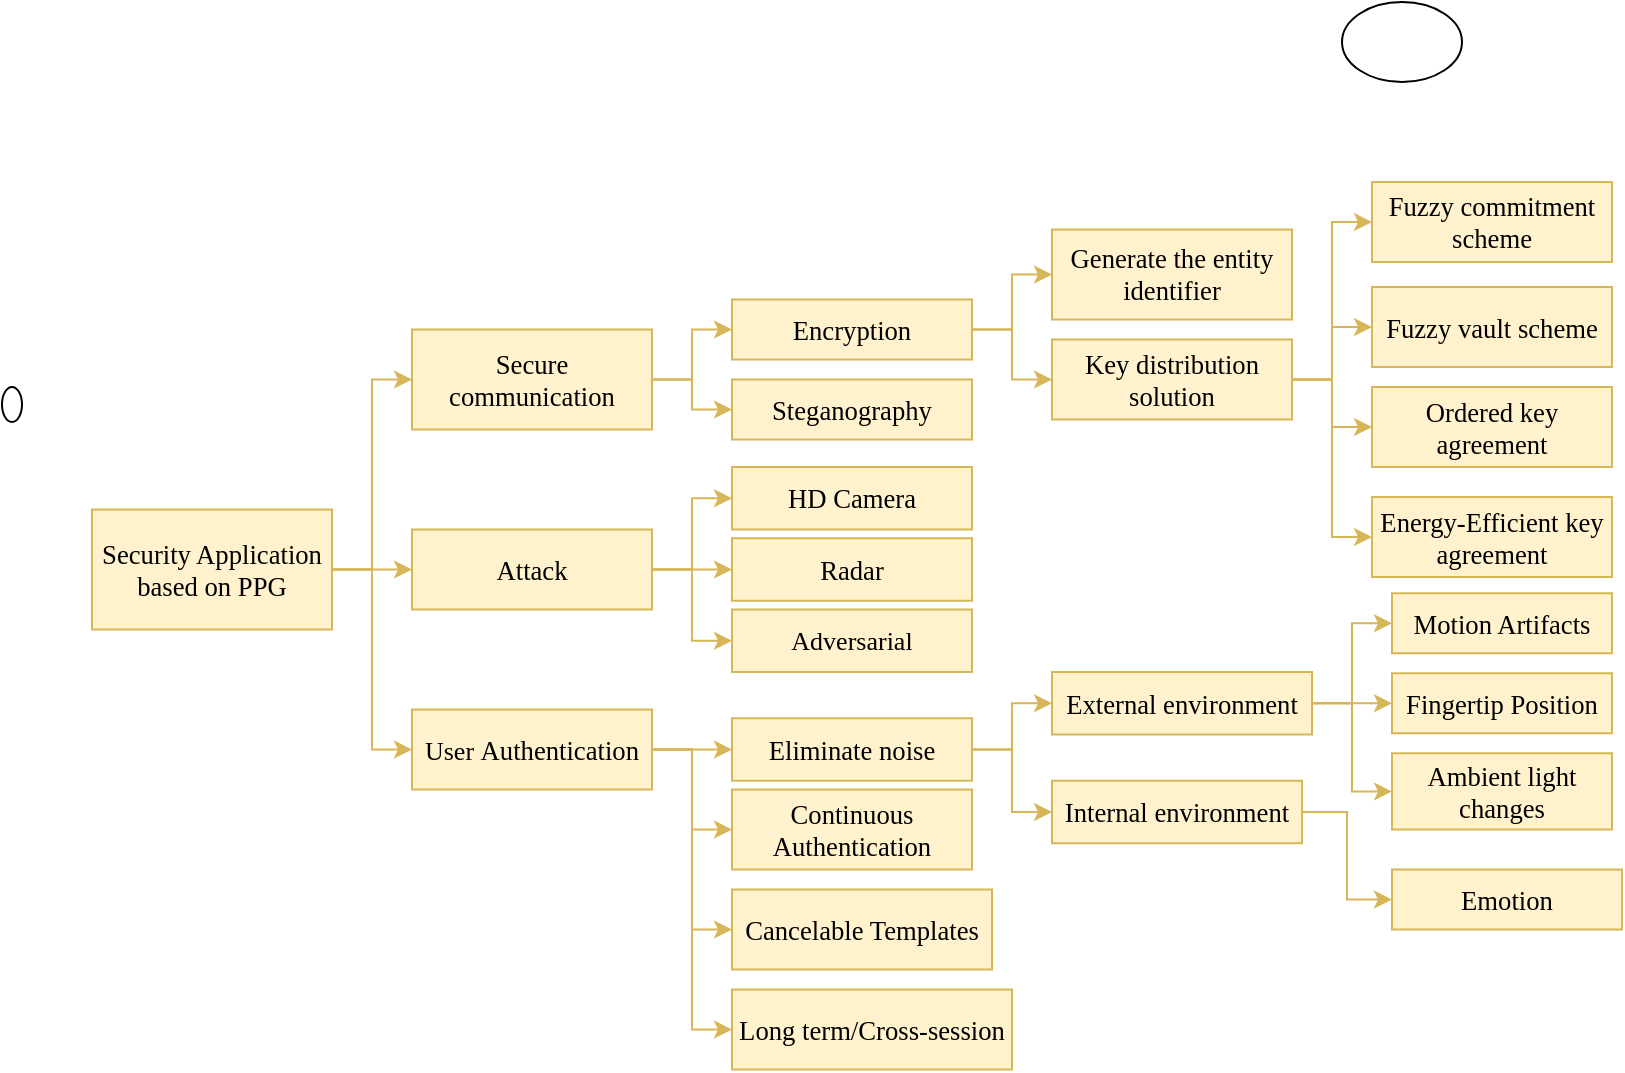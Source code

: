 <mxfile version="14.6.13" type="github">
  <diagram id="R2lEEEUBdFMjLlhIrx00" name="Page-1">
    <mxGraphModel dx="874" dy="558" grid="1" gridSize="10" guides="1" tooltips="1" connect="1" arrows="1" fold="1" page="1" pageScale="1" pageWidth="850" pageHeight="1100" math="0" shadow="0" extFonts="Permanent Marker^https://fonts.googleapis.com/css?family=Permanent+Marker">
      <root>
        <mxCell id="0" />
        <mxCell id="1" parent="0" />
        <mxCell id="hjBMN0ESbZGBYcGNyfqj-2" style="edgeStyle=orthogonalEdgeStyle;rounded=0;orthogonalLoop=1;jettySize=auto;html=1;entryX=0;entryY=0.5;entryDx=0;entryDy=0;fillColor=#fff2cc;strokeColor=#d6b656;" parent="1" source="7kK_4Ma0JGCiKMvr0xMD-1" target="hjBMN0ESbZGBYcGNyfqj-1" edge="1">
          <mxGeometry relative="1" as="geometry" />
        </mxCell>
        <mxCell id="hjBMN0ESbZGBYcGNyfqj-5" style="edgeStyle=orthogonalEdgeStyle;rounded=0;orthogonalLoop=1;jettySize=auto;html=1;entryX=0;entryY=0.5;entryDx=0;entryDy=0;fillColor=#fff2cc;strokeColor=#d6b656;" parent="1" source="7kK_4Ma0JGCiKMvr0xMD-1" target="hjBMN0ESbZGBYcGNyfqj-4" edge="1">
          <mxGeometry relative="1" as="geometry" />
        </mxCell>
        <mxCell id="hjBMN0ESbZGBYcGNyfqj-22" style="edgeStyle=orthogonalEdgeStyle;rounded=0;orthogonalLoop=1;jettySize=auto;html=1;entryX=0;entryY=0.5;entryDx=0;entryDy=0;fillColor=#fff2cc;strokeColor=#d6b656;" parent="1" source="7kK_4Ma0JGCiKMvr0xMD-1" target="7kK_4Ma0JGCiKMvr0xMD-2" edge="1">
          <mxGeometry relative="1" as="geometry" />
        </mxCell>
        <mxCell id="7kK_4Ma0JGCiKMvr0xMD-1" value="&lt;span style=&quot;font-size: 10pt&quot;&gt;&lt;font face=&quot;Times New Roman&quot;&gt;Security Application based on PPG&lt;/font&gt;&lt;/span&gt;" style="rounded=0;whiteSpace=wrap;html=1;fillColor=#fff2cc;strokeColor=#d6b656;" parent="1" vertex="1">
          <mxGeometry x="45" y="253.75" width="120" height="60" as="geometry" />
        </mxCell>
        <mxCell id="hjBMN0ESbZGBYcGNyfqj-33" style="edgeStyle=orthogonalEdgeStyle;rounded=0;orthogonalLoop=1;jettySize=auto;html=1;entryX=0;entryY=0.5;entryDx=0;entryDy=0;fillColor=#fff2cc;strokeColor=#d6b656;" parent="1" source="7kK_4Ma0JGCiKMvr0xMD-2" target="hjBMN0ESbZGBYcGNyfqj-32" edge="1">
          <mxGeometry relative="1" as="geometry" />
        </mxCell>
        <mxCell id="hjBMN0ESbZGBYcGNyfqj-48" style="edgeStyle=orthogonalEdgeStyle;rounded=0;orthogonalLoop=1;jettySize=auto;html=1;entryX=0;entryY=0.5;entryDx=0;entryDy=0;fillColor=#fff2cc;strokeColor=#d6b656;" parent="1" source="7kK_4Ma0JGCiKMvr0xMD-2" target="hjBMN0ESbZGBYcGNyfqj-47" edge="1">
          <mxGeometry relative="1" as="geometry" />
        </mxCell>
        <mxCell id="hjBMN0ESbZGBYcGNyfqj-50" style="edgeStyle=orthogonalEdgeStyle;rounded=0;orthogonalLoop=1;jettySize=auto;html=1;entryX=0;entryY=0.5;entryDx=0;entryDy=0;fillColor=#fff2cc;strokeColor=#d6b656;" parent="1" source="7kK_4Ma0JGCiKMvr0xMD-2" target="hjBMN0ESbZGBYcGNyfqj-49" edge="1">
          <mxGeometry relative="1" as="geometry" />
        </mxCell>
        <mxCell id="hjBMN0ESbZGBYcGNyfqj-52" style="edgeStyle=orthogonalEdgeStyle;rounded=0;orthogonalLoop=1;jettySize=auto;html=1;entryX=0;entryY=0.5;entryDx=0;entryDy=0;fillColor=#fff2cc;strokeColor=#d6b656;" parent="1" source="7kK_4Ma0JGCiKMvr0xMD-2" target="hjBMN0ESbZGBYcGNyfqj-51" edge="1">
          <mxGeometry relative="1" as="geometry" />
        </mxCell>
        <mxCell id="7kK_4Ma0JGCiKMvr0xMD-2" value="&lt;font face=&quot;Times New Roman&quot;&gt;User&amp;nbsp;&lt;span style=&quot;font-size: 10pt&quot;&gt;Authentication&lt;/span&gt;&lt;/font&gt;" style="rounded=0;whiteSpace=wrap;html=1;fontSize=13;fillColor=#fff2cc;strokeColor=#d6b656;" parent="1" vertex="1">
          <mxGeometry x="205" y="353.75" width="120" height="40" as="geometry" />
        </mxCell>
        <mxCell id="hjBMN0ESbZGBYcGNyfqj-8" style="edgeStyle=orthogonalEdgeStyle;rounded=0;orthogonalLoop=1;jettySize=auto;html=1;entryX=0;entryY=0.5;entryDx=0;entryDy=0;fillColor=#fff2cc;strokeColor=#d6b656;" parent="1" source="hjBMN0ESbZGBYcGNyfqj-1" target="hjBMN0ESbZGBYcGNyfqj-6" edge="1">
          <mxGeometry relative="1" as="geometry" />
        </mxCell>
        <mxCell id="hjBMN0ESbZGBYcGNyfqj-9" style="edgeStyle=orthogonalEdgeStyle;rounded=0;orthogonalLoop=1;jettySize=auto;html=1;entryX=0;entryY=0.5;entryDx=0;entryDy=0;fillColor=#fff2cc;strokeColor=#d6b656;" parent="1" source="hjBMN0ESbZGBYcGNyfqj-1" target="hjBMN0ESbZGBYcGNyfqj-7" edge="1">
          <mxGeometry relative="1" as="geometry" />
        </mxCell>
        <mxCell id="hjBMN0ESbZGBYcGNyfqj-1" value="&lt;span style=&quot;font-size: 10pt&quot;&gt;&lt;font face=&quot;Times New Roman&quot;&gt;Secure communication&lt;/font&gt;&lt;/span&gt;" style="rounded=0;whiteSpace=wrap;html=1;fillColor=#fff2cc;strokeColor=#d6b656;" parent="1" vertex="1">
          <mxGeometry x="205" y="163.75" width="120" height="50" as="geometry" />
        </mxCell>
        <mxCell id="hjBMN0ESbZGBYcGNyfqj-24" value="" style="edgeStyle=orthogonalEdgeStyle;rounded=0;orthogonalLoop=1;jettySize=auto;html=1;fillColor=#fff2cc;strokeColor=#d6b656;" parent="1" source="hjBMN0ESbZGBYcGNyfqj-4" target="hjBMN0ESbZGBYcGNyfqj-23" edge="1">
          <mxGeometry relative="1" as="geometry" />
        </mxCell>
        <mxCell id="hjBMN0ESbZGBYcGNyfqj-27" style="edgeStyle=orthogonalEdgeStyle;rounded=0;orthogonalLoop=1;jettySize=auto;html=1;entryX=0;entryY=0.5;entryDx=0;entryDy=0;fillColor=#fff2cc;strokeColor=#d6b656;" parent="1" source="hjBMN0ESbZGBYcGNyfqj-4" target="hjBMN0ESbZGBYcGNyfqj-26" edge="1">
          <mxGeometry relative="1" as="geometry" />
        </mxCell>
        <mxCell id="hjBMN0ESbZGBYcGNyfqj-29" style="edgeStyle=orthogonalEdgeStyle;rounded=0;orthogonalLoop=1;jettySize=auto;html=1;entryX=0;entryY=0.5;entryDx=0;entryDy=0;fillColor=#fff2cc;strokeColor=#d6b656;" parent="1" source="hjBMN0ESbZGBYcGNyfqj-4" target="hjBMN0ESbZGBYcGNyfqj-28" edge="1">
          <mxGeometry relative="1" as="geometry" />
        </mxCell>
        <mxCell id="hjBMN0ESbZGBYcGNyfqj-4" value="&lt;span style=&quot;font-family: &amp;#34;noto_regular&amp;#34; ; font-size: 10pt&quot;&gt;Attack&lt;/span&gt;" style="rounded=0;whiteSpace=wrap;html=1;fillColor=#fff2cc;strokeColor=#d6b656;" parent="1" vertex="1">
          <mxGeometry x="205" y="263.75" width="120" height="40" as="geometry" />
        </mxCell>
        <mxCell id="hjBMN0ESbZGBYcGNyfqj-12" style="edgeStyle=orthogonalEdgeStyle;rounded=0;orthogonalLoop=1;jettySize=auto;html=1;entryX=0;entryY=0.5;entryDx=0;entryDy=0;fillColor=#fff2cc;strokeColor=#d6b656;" parent="1" source="hjBMN0ESbZGBYcGNyfqj-6" target="hjBMN0ESbZGBYcGNyfqj-10" edge="1">
          <mxGeometry relative="1" as="geometry" />
        </mxCell>
        <mxCell id="hjBMN0ESbZGBYcGNyfqj-13" style="edgeStyle=orthogonalEdgeStyle;rounded=0;orthogonalLoop=1;jettySize=auto;html=1;entryX=0;entryY=0.5;entryDx=0;entryDy=0;fillColor=#fff2cc;strokeColor=#d6b656;" parent="1" source="hjBMN0ESbZGBYcGNyfqj-6" target="hjBMN0ESbZGBYcGNyfqj-11" edge="1">
          <mxGeometry relative="1" as="geometry" />
        </mxCell>
        <mxCell id="hjBMN0ESbZGBYcGNyfqj-6" value="&lt;span style=&quot;font-family: &amp;#34;noto_regular&amp;#34; ; font-size: 10pt&quot;&gt;Encryption&lt;/span&gt;" style="rounded=0;whiteSpace=wrap;html=1;fillColor=#fff2cc;strokeColor=#d6b656;" parent="1" vertex="1">
          <mxGeometry x="365" y="148.75" width="120" height="30" as="geometry" />
        </mxCell>
        <mxCell id="hjBMN0ESbZGBYcGNyfqj-7" value="&lt;span style=&quot;font-family: &amp;#34;noto_regular&amp;#34; ; font-size: 10pt&quot;&gt;Steganography&lt;/span&gt;" style="rounded=0;whiteSpace=wrap;html=1;fillColor=#fff2cc;strokeColor=#d6b656;" parent="1" vertex="1">
          <mxGeometry x="365" y="188.75" width="120" height="30" as="geometry" />
        </mxCell>
        <mxCell id="hjBMN0ESbZGBYcGNyfqj-10" value="&lt;span style=&quot;font-family: &amp;#34;noto_regular&amp;#34; ; font-size: 10pt&quot;&gt;Generate the entity identifier&lt;/span&gt;" style="rounded=0;whiteSpace=wrap;html=1;fillColor=#fff2cc;strokeColor=#d6b656;" parent="1" vertex="1">
          <mxGeometry x="525" y="113.75" width="120" height="45" as="geometry" />
        </mxCell>
        <mxCell id="hjBMN0ESbZGBYcGNyfqj-18" style="edgeStyle=orthogonalEdgeStyle;rounded=0;orthogonalLoop=1;jettySize=auto;html=1;entryX=0;entryY=0.5;entryDx=0;entryDy=0;fillColor=#fff2cc;strokeColor=#d6b656;" parent="1" source="hjBMN0ESbZGBYcGNyfqj-11" target="hjBMN0ESbZGBYcGNyfqj-14" edge="1">
          <mxGeometry relative="1" as="geometry" />
        </mxCell>
        <mxCell id="hjBMN0ESbZGBYcGNyfqj-19" style="edgeStyle=orthogonalEdgeStyle;rounded=0;orthogonalLoop=1;jettySize=auto;html=1;fillColor=#fff2cc;strokeColor=#d6b656;" parent="1" source="hjBMN0ESbZGBYcGNyfqj-11" target="hjBMN0ESbZGBYcGNyfqj-15" edge="1">
          <mxGeometry relative="1" as="geometry" />
        </mxCell>
        <mxCell id="hjBMN0ESbZGBYcGNyfqj-20" style="edgeStyle=orthogonalEdgeStyle;rounded=0;orthogonalLoop=1;jettySize=auto;html=1;entryX=0;entryY=0.5;entryDx=0;entryDy=0;fillColor=#fff2cc;strokeColor=#d6b656;" parent="1" source="hjBMN0ESbZGBYcGNyfqj-11" target="hjBMN0ESbZGBYcGNyfqj-16" edge="1">
          <mxGeometry relative="1" as="geometry" />
        </mxCell>
        <mxCell id="hjBMN0ESbZGBYcGNyfqj-21" style="edgeStyle=orthogonalEdgeStyle;rounded=0;orthogonalLoop=1;jettySize=auto;html=1;entryX=0;entryY=0.5;entryDx=0;entryDy=0;fillColor=#fff2cc;strokeColor=#d6b656;" parent="1" source="hjBMN0ESbZGBYcGNyfqj-11" target="hjBMN0ESbZGBYcGNyfqj-17" edge="1">
          <mxGeometry relative="1" as="geometry" />
        </mxCell>
        <mxCell id="hjBMN0ESbZGBYcGNyfqj-11" value="&lt;span style=&quot;font-family: &amp;#34;noto_regular&amp;#34; ; font-size: 10pt&quot;&gt;Key distribution solution&lt;/span&gt;" style="rounded=0;whiteSpace=wrap;html=1;fillColor=#fff2cc;strokeColor=#d6b656;" parent="1" vertex="1">
          <mxGeometry x="525" y="168.75" width="120" height="40" as="geometry" />
        </mxCell>
        <mxCell id="hjBMN0ESbZGBYcGNyfqj-14" value="&lt;span style=&quot;font-size: 10pt&quot;&gt;&lt;font face=&quot;Times New Roman&quot;&gt;Fuzzy commitment scheme&lt;/font&gt;&lt;/span&gt;" style="rounded=0;whiteSpace=wrap;html=1;fillColor=#fff2cc;strokeColor=#d6b656;" parent="1" vertex="1">
          <mxGeometry x="685" y="90" width="120" height="40" as="geometry" />
        </mxCell>
        <mxCell id="hjBMN0ESbZGBYcGNyfqj-15" value="&lt;span style=&quot;font-family: &amp;#34;noto_regular&amp;#34; ; font-size: 10pt&quot;&gt;Fuzzy vault scheme&lt;/span&gt;" style="rounded=0;whiteSpace=wrap;html=1;fillColor=#fff2cc;strokeColor=#d6b656;" parent="1" vertex="1">
          <mxGeometry x="685" y="142.5" width="120" height="40" as="geometry" />
        </mxCell>
        <mxCell id="hjBMN0ESbZGBYcGNyfqj-16" value="&lt;span style=&quot;font-size: 10pt&quot;&gt;&lt;font face=&quot;Times New Roman&quot;&gt;Ordered key agreement&lt;/font&gt;&lt;/span&gt;" style="rounded=0;whiteSpace=wrap;html=1;fillColor=#fff2cc;strokeColor=#d6b656;" parent="1" vertex="1">
          <mxGeometry x="685" y="192.5" width="120" height="40" as="geometry" />
        </mxCell>
        <mxCell id="hjBMN0ESbZGBYcGNyfqj-17" value="&lt;span style=&quot;font-family: &amp;#34;noto_regular&amp;#34; ; font-size: 10pt&quot;&gt;Energy-Efficient key agreement&lt;/span&gt;" style="rounded=0;whiteSpace=wrap;html=1;fillColor=#fff2cc;strokeColor=#d6b656;" parent="1" vertex="1">
          <mxGeometry x="685" y="247.5" width="120" height="40" as="geometry" />
        </mxCell>
        <mxCell id="hjBMN0ESbZGBYcGNyfqj-23" value="&lt;span style=&quot;font-family: &amp;#34;noto_regular&amp;#34; ; font-size: 10pt&quot;&gt;HD Camera&lt;/span&gt;" style="rounded=0;whiteSpace=wrap;html=1;fillColor=#fff2cc;strokeColor=#d6b656;" parent="1" vertex="1">
          <mxGeometry x="365" y="232.5" width="120" height="31.25" as="geometry" />
        </mxCell>
        <mxCell id="hjBMN0ESbZGBYcGNyfqj-26" value="&lt;span style=&quot;font-family: &amp;#34;noto_regular&amp;#34; ; font-size: 10pt&quot;&gt;Radar&lt;/span&gt;" style="rounded=0;whiteSpace=wrap;html=1;fillColor=#fff2cc;strokeColor=#d6b656;" parent="1" vertex="1">
          <mxGeometry x="365" y="268.13" width="120" height="31.25" as="geometry" />
        </mxCell>
        <mxCell id="hjBMN0ESbZGBYcGNyfqj-28" value="&lt;span style=&quot;font-family: &amp;#34;times new roman&amp;#34; ; font-size: 13px ; text-align: left&quot;&gt;Adversarial &lt;/span&gt;" style="rounded=0;whiteSpace=wrap;html=1;fillColor=#fff2cc;strokeColor=#d6b656;" parent="1" vertex="1">
          <mxGeometry x="365" y="303.75" width="120" height="31.25" as="geometry" />
        </mxCell>
        <mxCell id="hjBMN0ESbZGBYcGNyfqj-35" value="" style="edgeStyle=orthogonalEdgeStyle;rounded=0;orthogonalLoop=1;jettySize=auto;html=1;entryX=0;entryY=0.5;entryDx=0;entryDy=0;fillColor=#fff2cc;strokeColor=#d6b656;" parent="1" source="hjBMN0ESbZGBYcGNyfqj-32" target="hjBMN0ESbZGBYcGNyfqj-36" edge="1">
          <mxGeometry relative="1" as="geometry">
            <mxPoint x="575" y="373.75" as="targetPoint" />
          </mxGeometry>
        </mxCell>
        <mxCell id="hjBMN0ESbZGBYcGNyfqj-38" style="edgeStyle=orthogonalEdgeStyle;rounded=0;orthogonalLoop=1;jettySize=auto;html=1;entryX=0;entryY=0.5;entryDx=0;entryDy=0;fillColor=#fff2cc;strokeColor=#d6b656;" parent="1" source="hjBMN0ESbZGBYcGNyfqj-32" target="6OLruwicgVUYulSYCofD-1" edge="1">
          <mxGeometry relative="1" as="geometry">
            <mxPoint x="525" y="403.75" as="targetPoint" />
          </mxGeometry>
        </mxCell>
        <mxCell id="hjBMN0ESbZGBYcGNyfqj-32" value="&lt;span style=&quot;font-family: &amp;#34;noto_regular&amp;#34; ; font-size: 10pt&quot;&gt;Eliminate noise&lt;/span&gt;" style="rounded=0;whiteSpace=wrap;html=1;fillColor=#fff2cc;strokeColor=#d6b656;" parent="1" vertex="1">
          <mxGeometry x="365" y="358.12" width="120" height="31.25" as="geometry" />
        </mxCell>
        <mxCell id="hjBMN0ESbZGBYcGNyfqj-42" style="edgeStyle=orthogonalEdgeStyle;rounded=0;orthogonalLoop=1;jettySize=auto;html=1;entryX=0;entryY=0.5;entryDx=0;entryDy=0;fillColor=#fff2cc;strokeColor=#d6b656;" parent="1" source="hjBMN0ESbZGBYcGNyfqj-36" target="hjBMN0ESbZGBYcGNyfqj-41" edge="1">
          <mxGeometry relative="1" as="geometry" />
        </mxCell>
        <mxCell id="hjBMN0ESbZGBYcGNyfqj-44" style="edgeStyle=orthogonalEdgeStyle;rounded=0;orthogonalLoop=1;jettySize=auto;html=1;entryX=0;entryY=0.5;entryDx=0;entryDy=0;fillColor=#fff2cc;strokeColor=#d6b656;" parent="1" source="hjBMN0ESbZGBYcGNyfqj-36" target="hjBMN0ESbZGBYcGNyfqj-43" edge="1">
          <mxGeometry relative="1" as="geometry" />
        </mxCell>
        <mxCell id="hjBMN0ESbZGBYcGNyfqj-46" style="edgeStyle=orthogonalEdgeStyle;rounded=0;orthogonalLoop=1;jettySize=auto;html=1;entryX=0;entryY=0.5;entryDx=0;entryDy=0;fillColor=#fff2cc;strokeColor=#d6b656;" parent="1" source="hjBMN0ESbZGBYcGNyfqj-36" target="hjBMN0ESbZGBYcGNyfqj-45" edge="1">
          <mxGeometry relative="1" as="geometry" />
        </mxCell>
        <mxCell id="hjBMN0ESbZGBYcGNyfqj-36" value="&lt;span style=&quot;font-family: &amp;#34;noto_regular&amp;#34; ; font-size: 10pt&quot;&gt;External environment&lt;/span&gt;" style="rounded=0;whiteSpace=wrap;html=1;fillColor=#fff2cc;strokeColor=#d6b656;" parent="1" vertex="1">
          <mxGeometry x="525" y="335" width="130" height="31.25" as="geometry" />
        </mxCell>
        <mxCell id="hjBMN0ESbZGBYcGNyfqj-41" value="&lt;font face=&quot;noto_regular&quot;&gt;&lt;span style=&quot;font-size: 13.333px&quot;&gt;Motion Artifacts&lt;/span&gt;&lt;/font&gt;" style="rounded=0;whiteSpace=wrap;html=1;fillColor=#fff2cc;strokeColor=#d6b656;" parent="1" vertex="1">
          <mxGeometry x="695" y="295.63" width="110" height="30" as="geometry" />
        </mxCell>
        <mxCell id="hjBMN0ESbZGBYcGNyfqj-43" value="&lt;font face=&quot;noto_regular&quot;&gt;&lt;span style=&quot;font-size: 13.333px&quot;&gt;Fingertip Position&lt;/span&gt;&lt;/font&gt;" style="rounded=0;whiteSpace=wrap;html=1;fillColor=#fff2cc;strokeColor=#d6b656;" parent="1" vertex="1">
          <mxGeometry x="695" y="335.63" width="110" height="30" as="geometry" />
        </mxCell>
        <mxCell id="hjBMN0ESbZGBYcGNyfqj-45" value="&lt;font face=&quot;noto_regular&quot;&gt;&lt;span style=&quot;font-size: 13.333px&quot;&gt;Ambient light changes&lt;/span&gt;&lt;/font&gt;" style="rounded=0;whiteSpace=wrap;html=1;fillColor=#fff2cc;strokeColor=#d6b656;" parent="1" vertex="1">
          <mxGeometry x="695" y="375.63" width="110" height="38.12" as="geometry" />
        </mxCell>
        <mxCell id="hjBMN0ESbZGBYcGNyfqj-47" value="&lt;span style=&quot;font-family: &amp;#34;noto_regular&amp;#34; ; font-size: 10pt&quot;&gt;Continuous Authentication&lt;/span&gt;" style="rounded=0;whiteSpace=wrap;html=1;fillColor=#fff2cc;strokeColor=#d6b656;" parent="1" vertex="1">
          <mxGeometry x="365" y="393.75" width="120" height="40" as="geometry" />
        </mxCell>
        <mxCell id="hjBMN0ESbZGBYcGNyfqj-49" value="&lt;span style=&quot;font-family: &amp;#34;noto_regular&amp;#34; ; font-size: 10pt&quot;&gt;Cancelable Templates&lt;/span&gt;" style="rounded=0;whiteSpace=wrap;html=1;fillColor=#fff2cc;strokeColor=#d6b656;" parent="1" vertex="1">
          <mxGeometry x="365" y="443.75" width="130" height="40" as="geometry" />
        </mxCell>
        <mxCell id="hjBMN0ESbZGBYcGNyfqj-51" value="&lt;p&gt;&lt;span style=&quot;font-family: &amp;#34;noto_regular&amp;#34; ; font-size: 10pt&quot;&gt;Long term/&lt;/span&gt;&lt;span style=&quot;font-family: &amp;#34;noto_regular&amp;#34; ; font-size: 10pt&quot;&gt;Cross-session&lt;/span&gt;&lt;/p&gt;" style="rounded=0;whiteSpace=wrap;html=1;fillColor=#fff2cc;strokeColor=#d6b656;" parent="1" vertex="1">
          <mxGeometry x="365" y="493.75" width="140" height="40" as="geometry" />
        </mxCell>
        <mxCell id="6OLruwicgVUYulSYCofD-6" style="edgeStyle=orthogonalEdgeStyle;rounded=0;orthogonalLoop=1;jettySize=auto;html=1;entryX=0;entryY=0.5;entryDx=0;entryDy=0;fillColor=#fff2cc;strokeColor=#d6b656;" edge="1" parent="1" source="6OLruwicgVUYulSYCofD-1" target="6OLruwicgVUYulSYCofD-4">
          <mxGeometry relative="1" as="geometry" />
        </mxCell>
        <mxCell id="6OLruwicgVUYulSYCofD-1" value="&lt;span style=&quot;font-family: &amp;#34;noto_regular&amp;#34; ; font-size: 10pt&quot;&gt;Internal environment&lt;/span&gt;" style="rounded=0;whiteSpace=wrap;html=1;fillColor=#fff2cc;strokeColor=#d6b656;" vertex="1" parent="1">
          <mxGeometry x="525" y="389.37" width="125" height="31.25" as="geometry" />
        </mxCell>
        <mxCell id="6OLruwicgVUYulSYCofD-2" value="" style="ellipse;whiteSpace=wrap;html=1;" vertex="1" parent="1">
          <mxGeometry x="670" width="60" height="40" as="geometry" />
        </mxCell>
        <mxCell id="6OLruwicgVUYulSYCofD-3" value="" style="ellipse;whiteSpace=wrap;html=1;" vertex="1" parent="1">
          <mxGeometry y="192.5" width="10" height="17.5" as="geometry" />
        </mxCell>
        <mxCell id="6OLruwicgVUYulSYCofD-4" value="&lt;p&gt;&lt;span style=&quot;font-family: &amp;#34;noto_regular&amp;#34; ; font-size: 10pt&quot;&gt;Emotion&lt;/span&gt;&lt;br&gt;&lt;/p&gt;" style="rounded=0;whiteSpace=wrap;html=1;fillColor=#fff2cc;strokeColor=#d6b656;" vertex="1" parent="1">
          <mxGeometry x="695" y="433.75" width="115" height="30" as="geometry" />
        </mxCell>
      </root>
    </mxGraphModel>
  </diagram>
</mxfile>
